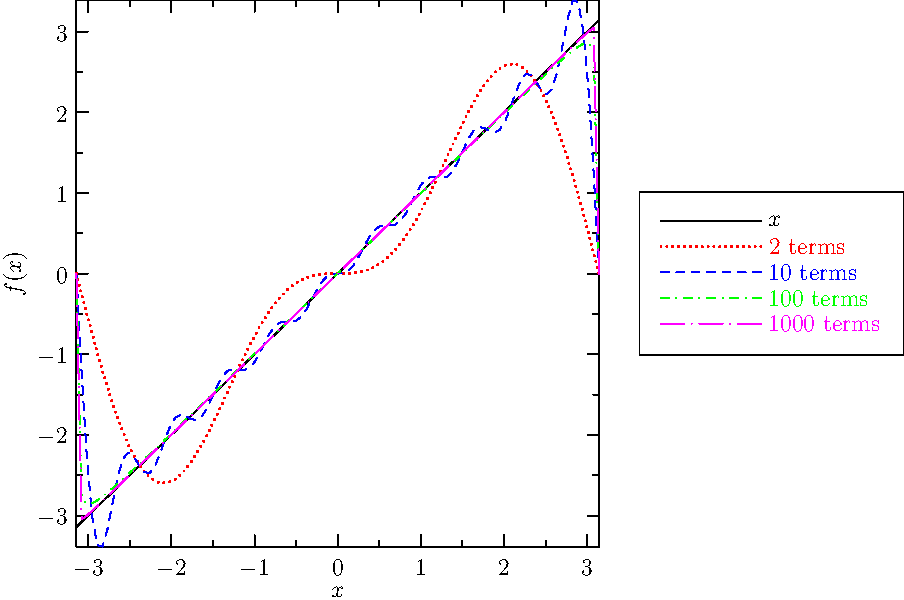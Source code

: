 import graph;
size(300,IgnoreAspect);

int N=10;
real f(real x) {
  real val=0.0;
  for(int n=1; n <= N; ++n) {
    real bn=(2*(-1)^(n+1))/n;
    val += bn*sin(n*x);
  }
  return val;
};
real X(real x) {
  return x;
}

draw(graph(X,-pi,pi),"$x$");
N=2;
draw(graph(f,-pi,pi),Pen(0)+Dotted,"2 terms");
N=10;
draw(graph(f,-pi,pi),Pen(1)+dashed,"10 terms");
N=100;
draw(graph(f,-pi,pi),Pen(2)+dashdotted,"100 terms");
N=1000;
draw(graph(f,-pi,pi),Pen(3)+longdashdotted,"1000 terms");


xaxis("$x$",BottomTop,LeftTicks);
yaxis("$f(x)$",LeftRight,RightTicks);
attach(legend(),point(E),20E);
